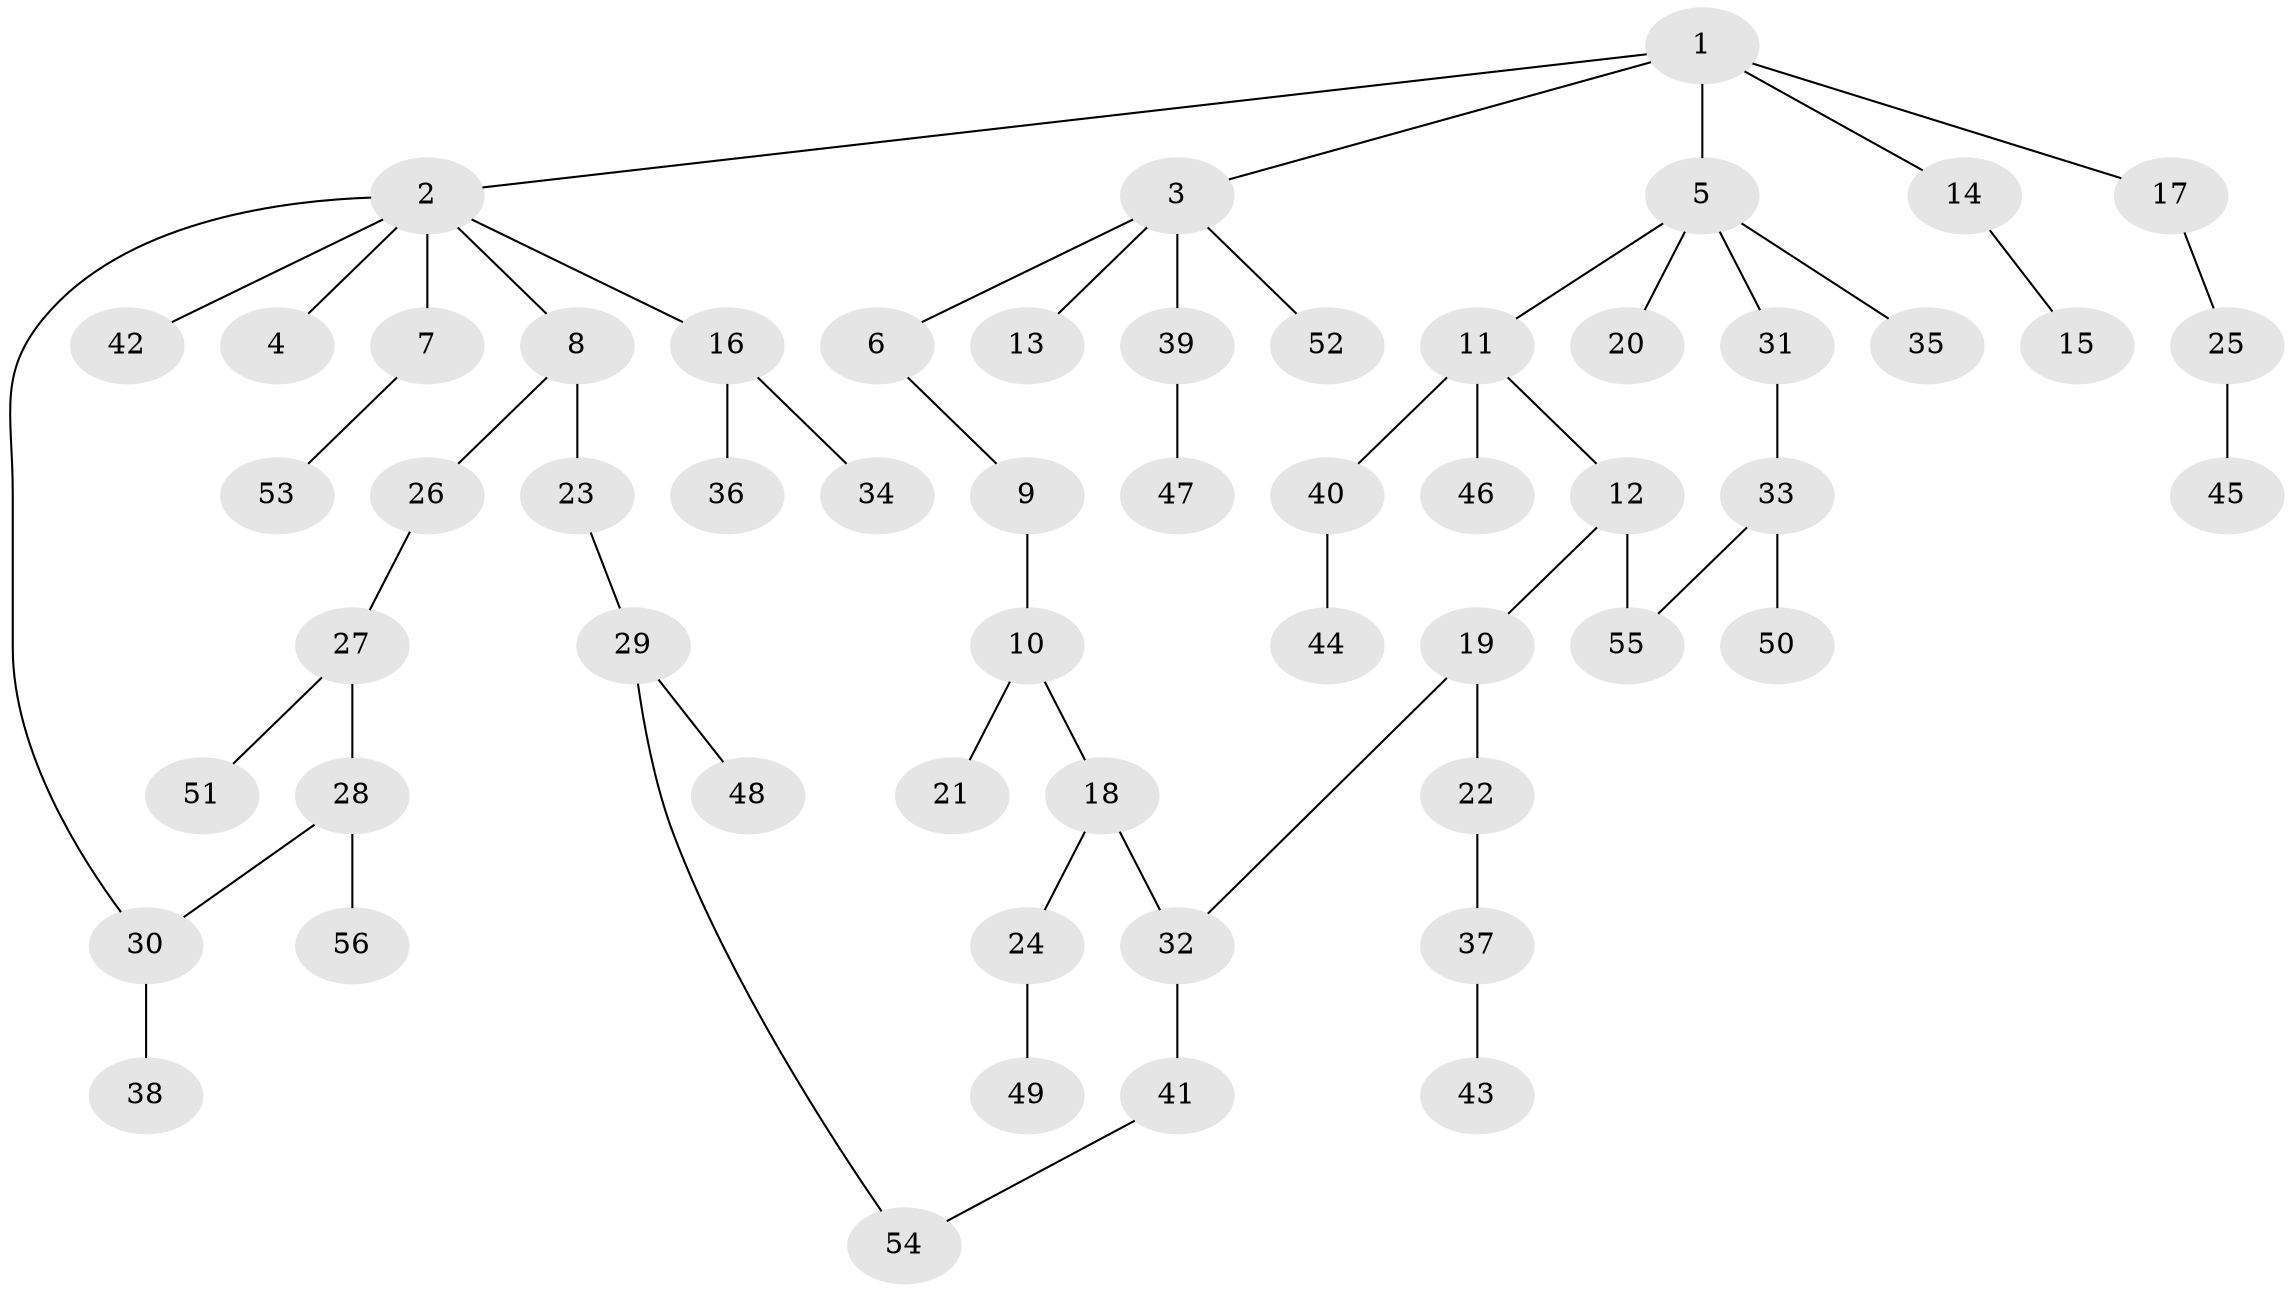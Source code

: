// Generated by graph-tools (version 1.1) at 2025/49/03/09/25 03:49:22]
// undirected, 56 vertices, 59 edges
graph export_dot {
graph [start="1"]
  node [color=gray90,style=filled];
  1;
  2;
  3;
  4;
  5;
  6;
  7;
  8;
  9;
  10;
  11;
  12;
  13;
  14;
  15;
  16;
  17;
  18;
  19;
  20;
  21;
  22;
  23;
  24;
  25;
  26;
  27;
  28;
  29;
  30;
  31;
  32;
  33;
  34;
  35;
  36;
  37;
  38;
  39;
  40;
  41;
  42;
  43;
  44;
  45;
  46;
  47;
  48;
  49;
  50;
  51;
  52;
  53;
  54;
  55;
  56;
  1 -- 2;
  1 -- 3;
  1 -- 5;
  1 -- 14;
  1 -- 17;
  2 -- 4;
  2 -- 7;
  2 -- 8;
  2 -- 16;
  2 -- 42;
  2 -- 30;
  3 -- 6;
  3 -- 13;
  3 -- 39;
  3 -- 52;
  5 -- 11;
  5 -- 20;
  5 -- 31;
  5 -- 35;
  6 -- 9;
  7 -- 53;
  8 -- 23;
  8 -- 26;
  9 -- 10;
  10 -- 18;
  10 -- 21;
  11 -- 12;
  11 -- 40;
  11 -- 46;
  12 -- 19;
  12 -- 55;
  14 -- 15;
  16 -- 34;
  16 -- 36;
  17 -- 25;
  18 -- 24;
  18 -- 32;
  19 -- 22;
  19 -- 32;
  22 -- 37;
  23 -- 29;
  24 -- 49;
  25 -- 45;
  26 -- 27;
  27 -- 28;
  27 -- 51;
  28 -- 30;
  28 -- 56;
  29 -- 48;
  29 -- 54;
  30 -- 38;
  31 -- 33;
  32 -- 41;
  33 -- 50;
  33 -- 55;
  37 -- 43;
  39 -- 47;
  40 -- 44;
  41 -- 54;
}
